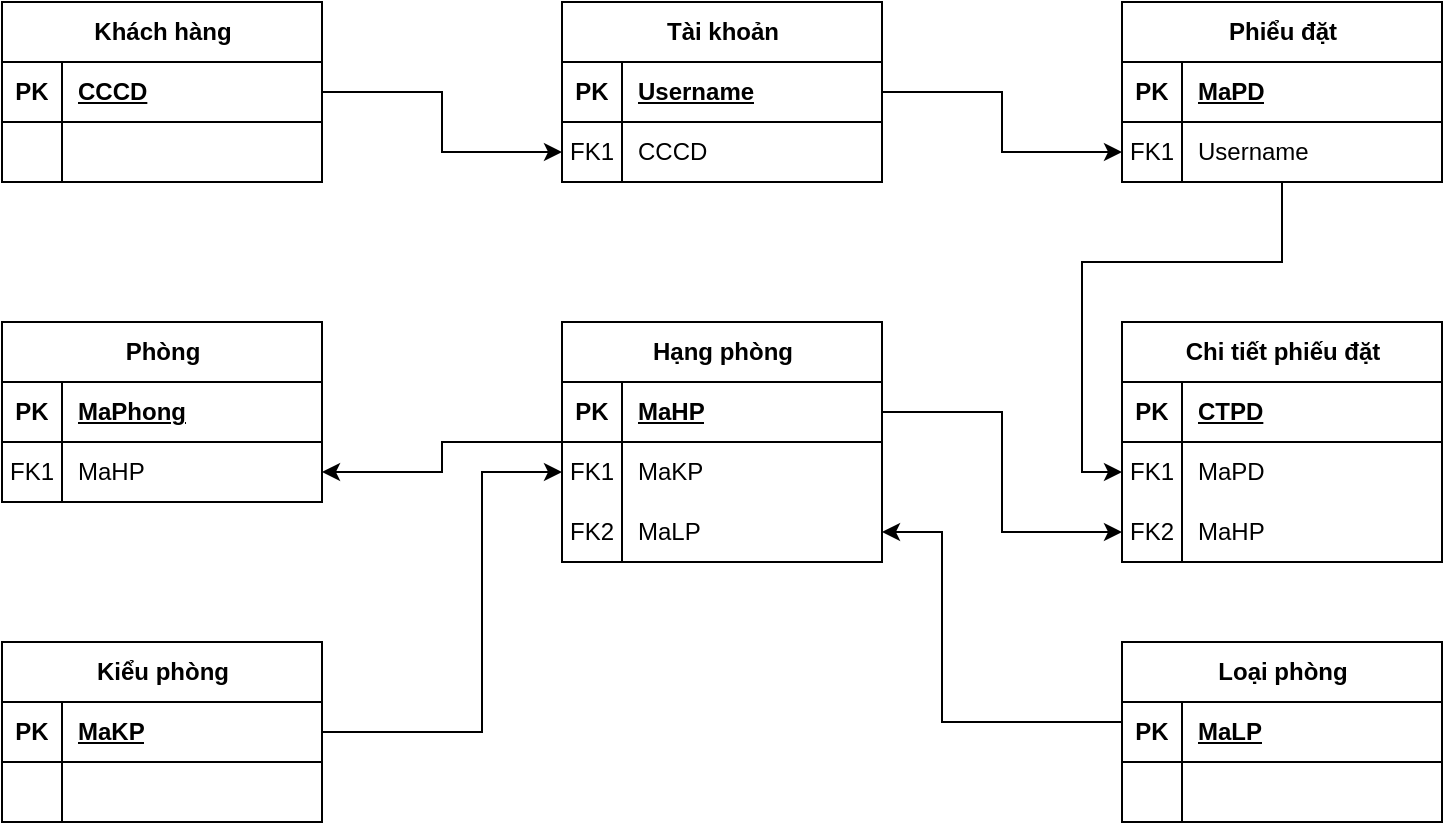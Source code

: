 <mxfile version="22.1.20" type="device">
  <diagram name="Trang-1" id="NfWNjeLHp7OngAIMdXRF">
    <mxGraphModel dx="958" dy="506" grid="1" gridSize="10" guides="1" tooltips="1" connect="1" arrows="1" fold="1" page="1" pageScale="1" pageWidth="1654" pageHeight="1169" math="0" shadow="0">
      <root>
        <mxCell id="0" />
        <mxCell id="1" parent="0" />
        <mxCell id="MEf0BMbUsscNTkf-v2t2-1" value="Khách hàng" style="shape=table;startSize=30;container=1;collapsible=1;childLayout=tableLayout;fixedRows=1;rowLines=0;fontStyle=1;align=center;resizeLast=1;html=1;" vertex="1" parent="1">
          <mxGeometry x="80" y="120" width="160" height="90" as="geometry">
            <mxRectangle x="40" y="40" width="70" height="30" as="alternateBounds" />
          </mxGeometry>
        </mxCell>
        <mxCell id="MEf0BMbUsscNTkf-v2t2-2" value="" style="shape=tableRow;horizontal=0;startSize=0;swimlaneHead=0;swimlaneBody=0;fillColor=none;collapsible=0;dropTarget=0;points=[[0,0.5],[1,0.5]];portConstraint=eastwest;top=0;left=0;right=0;bottom=1;" vertex="1" parent="MEf0BMbUsscNTkf-v2t2-1">
          <mxGeometry y="30" width="160" height="30" as="geometry" />
        </mxCell>
        <mxCell id="MEf0BMbUsscNTkf-v2t2-3" value="PK" style="shape=partialRectangle;connectable=0;fillColor=none;top=0;left=0;bottom=0;right=0;fontStyle=1;overflow=hidden;whiteSpace=wrap;html=1;" vertex="1" parent="MEf0BMbUsscNTkf-v2t2-2">
          <mxGeometry width="30" height="30" as="geometry">
            <mxRectangle width="30" height="30" as="alternateBounds" />
          </mxGeometry>
        </mxCell>
        <mxCell id="MEf0BMbUsscNTkf-v2t2-4" value="CCCD" style="shape=partialRectangle;connectable=0;fillColor=none;top=0;left=0;bottom=0;right=0;align=left;spacingLeft=6;fontStyle=5;overflow=hidden;whiteSpace=wrap;html=1;" vertex="1" parent="MEf0BMbUsscNTkf-v2t2-2">
          <mxGeometry x="30" width="130" height="30" as="geometry">
            <mxRectangle width="130" height="30" as="alternateBounds" />
          </mxGeometry>
        </mxCell>
        <mxCell id="MEf0BMbUsscNTkf-v2t2-11" value="" style="shape=tableRow;horizontal=0;startSize=0;swimlaneHead=0;swimlaneBody=0;fillColor=none;collapsible=0;dropTarget=0;points=[[0,0.5],[1,0.5]];portConstraint=eastwest;top=0;left=0;right=0;bottom=0;" vertex="1" parent="MEf0BMbUsscNTkf-v2t2-1">
          <mxGeometry y="60" width="160" height="30" as="geometry" />
        </mxCell>
        <mxCell id="MEf0BMbUsscNTkf-v2t2-12" value="" style="shape=partialRectangle;connectable=0;fillColor=none;top=0;left=0;bottom=0;right=0;editable=1;overflow=hidden;whiteSpace=wrap;html=1;" vertex="1" parent="MEf0BMbUsscNTkf-v2t2-11">
          <mxGeometry width="30" height="30" as="geometry">
            <mxRectangle width="30" height="30" as="alternateBounds" />
          </mxGeometry>
        </mxCell>
        <mxCell id="MEf0BMbUsscNTkf-v2t2-13" value="" style="shape=partialRectangle;connectable=0;fillColor=none;top=0;left=0;bottom=0;right=0;align=left;spacingLeft=6;overflow=hidden;whiteSpace=wrap;html=1;" vertex="1" parent="MEf0BMbUsscNTkf-v2t2-11">
          <mxGeometry x="30" width="130" height="30" as="geometry">
            <mxRectangle width="130" height="30" as="alternateBounds" />
          </mxGeometry>
        </mxCell>
        <mxCell id="MEf0BMbUsscNTkf-v2t2-133" style="edgeStyle=orthogonalEdgeStyle;rounded=0;orthogonalLoop=1;jettySize=auto;html=1;" edge="1" parent="1" source="MEf0BMbUsscNTkf-v2t2-27" target="MEf0BMbUsscNTkf-v2t2-89">
          <mxGeometry relative="1" as="geometry">
            <Array as="points">
              <mxPoint x="550" y="480" />
              <mxPoint x="550" y="385" />
            </Array>
          </mxGeometry>
        </mxCell>
        <mxCell id="MEf0BMbUsscNTkf-v2t2-27" value="Loại phòng" style="shape=table;startSize=30;container=1;collapsible=1;childLayout=tableLayout;fixedRows=1;rowLines=0;fontStyle=1;align=center;resizeLast=1;html=1;" vertex="1" parent="1">
          <mxGeometry x="640" y="440" width="160" height="90" as="geometry">
            <mxRectangle x="40" y="40" width="70" height="30" as="alternateBounds" />
          </mxGeometry>
        </mxCell>
        <mxCell id="MEf0BMbUsscNTkf-v2t2-28" value="" style="shape=tableRow;horizontal=0;startSize=0;swimlaneHead=0;swimlaneBody=0;fillColor=none;collapsible=0;dropTarget=0;points=[[0,0.5],[1,0.5]];portConstraint=eastwest;top=0;left=0;right=0;bottom=1;" vertex="1" parent="MEf0BMbUsscNTkf-v2t2-27">
          <mxGeometry y="30" width="160" height="30" as="geometry" />
        </mxCell>
        <mxCell id="MEf0BMbUsscNTkf-v2t2-29" value="PK" style="shape=partialRectangle;connectable=0;fillColor=none;top=0;left=0;bottom=0;right=0;fontStyle=1;overflow=hidden;whiteSpace=wrap;html=1;" vertex="1" parent="MEf0BMbUsscNTkf-v2t2-28">
          <mxGeometry width="30" height="30" as="geometry">
            <mxRectangle width="30" height="30" as="alternateBounds" />
          </mxGeometry>
        </mxCell>
        <mxCell id="MEf0BMbUsscNTkf-v2t2-30" value="MaLP" style="shape=partialRectangle;connectable=0;fillColor=none;top=0;left=0;bottom=0;right=0;align=left;spacingLeft=6;fontStyle=5;overflow=hidden;whiteSpace=wrap;html=1;" vertex="1" parent="MEf0BMbUsscNTkf-v2t2-28">
          <mxGeometry x="30" width="130" height="30" as="geometry">
            <mxRectangle width="130" height="30" as="alternateBounds" />
          </mxGeometry>
        </mxCell>
        <mxCell id="MEf0BMbUsscNTkf-v2t2-31" value="" style="shape=tableRow;horizontal=0;startSize=0;swimlaneHead=0;swimlaneBody=0;fillColor=none;collapsible=0;dropTarget=0;points=[[0,0.5],[1,0.5]];portConstraint=eastwest;top=0;left=0;right=0;bottom=0;" vertex="1" parent="MEf0BMbUsscNTkf-v2t2-27">
          <mxGeometry y="60" width="160" height="30" as="geometry" />
        </mxCell>
        <mxCell id="MEf0BMbUsscNTkf-v2t2-32" value="" style="shape=partialRectangle;connectable=0;fillColor=none;top=0;left=0;bottom=0;right=0;editable=1;overflow=hidden;whiteSpace=wrap;html=1;" vertex="1" parent="MEf0BMbUsscNTkf-v2t2-31">
          <mxGeometry width="30" height="30" as="geometry">
            <mxRectangle width="30" height="30" as="alternateBounds" />
          </mxGeometry>
        </mxCell>
        <mxCell id="MEf0BMbUsscNTkf-v2t2-33" value="" style="shape=partialRectangle;connectable=0;fillColor=none;top=0;left=0;bottom=0;right=0;align=left;spacingLeft=6;overflow=hidden;whiteSpace=wrap;html=1;" vertex="1" parent="MEf0BMbUsscNTkf-v2t2-31">
          <mxGeometry x="30" width="130" height="30" as="geometry">
            <mxRectangle width="130" height="30" as="alternateBounds" />
          </mxGeometry>
        </mxCell>
        <mxCell id="MEf0BMbUsscNTkf-v2t2-132" style="edgeStyle=orthogonalEdgeStyle;rounded=0;orthogonalLoop=1;jettySize=auto;html=1;" edge="1" parent="1" source="MEf0BMbUsscNTkf-v2t2-40" target="MEf0BMbUsscNTkf-v2t2-86">
          <mxGeometry relative="1" as="geometry">
            <Array as="points">
              <mxPoint x="320" y="485" />
              <mxPoint x="320" y="355" />
            </Array>
          </mxGeometry>
        </mxCell>
        <mxCell id="MEf0BMbUsscNTkf-v2t2-40" value="Kiểu phòng" style="shape=table;startSize=30;container=1;collapsible=1;childLayout=tableLayout;fixedRows=1;rowLines=0;fontStyle=1;align=center;resizeLast=1;html=1;" vertex="1" parent="1">
          <mxGeometry x="80" y="440" width="160" height="90" as="geometry">
            <mxRectangle x="40" y="40" width="70" height="30" as="alternateBounds" />
          </mxGeometry>
        </mxCell>
        <mxCell id="MEf0BMbUsscNTkf-v2t2-41" value="" style="shape=tableRow;horizontal=0;startSize=0;swimlaneHead=0;swimlaneBody=0;fillColor=none;collapsible=0;dropTarget=0;points=[[0,0.5],[1,0.5]];portConstraint=eastwest;top=0;left=0;right=0;bottom=1;" vertex="1" parent="MEf0BMbUsscNTkf-v2t2-40">
          <mxGeometry y="30" width="160" height="30" as="geometry" />
        </mxCell>
        <mxCell id="MEf0BMbUsscNTkf-v2t2-42" value="PK" style="shape=partialRectangle;connectable=0;fillColor=none;top=0;left=0;bottom=0;right=0;fontStyle=1;overflow=hidden;whiteSpace=wrap;html=1;" vertex="1" parent="MEf0BMbUsscNTkf-v2t2-41">
          <mxGeometry width="30" height="30" as="geometry">
            <mxRectangle width="30" height="30" as="alternateBounds" />
          </mxGeometry>
        </mxCell>
        <mxCell id="MEf0BMbUsscNTkf-v2t2-43" value="MaKP" style="shape=partialRectangle;connectable=0;fillColor=none;top=0;left=0;bottom=0;right=0;align=left;spacingLeft=6;fontStyle=5;overflow=hidden;whiteSpace=wrap;html=1;" vertex="1" parent="MEf0BMbUsscNTkf-v2t2-41">
          <mxGeometry x="30" width="130" height="30" as="geometry">
            <mxRectangle width="130" height="30" as="alternateBounds" />
          </mxGeometry>
        </mxCell>
        <mxCell id="MEf0BMbUsscNTkf-v2t2-44" value="" style="shape=tableRow;horizontal=0;startSize=0;swimlaneHead=0;swimlaneBody=0;fillColor=none;collapsible=0;dropTarget=0;points=[[0,0.5],[1,0.5]];portConstraint=eastwest;top=0;left=0;right=0;bottom=0;" vertex="1" parent="MEf0BMbUsscNTkf-v2t2-40">
          <mxGeometry y="60" width="160" height="30" as="geometry" />
        </mxCell>
        <mxCell id="MEf0BMbUsscNTkf-v2t2-45" value="" style="shape=partialRectangle;connectable=0;fillColor=none;top=0;left=0;bottom=0;right=0;editable=1;overflow=hidden;whiteSpace=wrap;html=1;" vertex="1" parent="MEf0BMbUsscNTkf-v2t2-44">
          <mxGeometry width="30" height="30" as="geometry">
            <mxRectangle width="30" height="30" as="alternateBounds" />
          </mxGeometry>
        </mxCell>
        <mxCell id="MEf0BMbUsscNTkf-v2t2-46" value="" style="shape=partialRectangle;connectable=0;fillColor=none;top=0;left=0;bottom=0;right=0;align=left;spacingLeft=6;overflow=hidden;whiteSpace=wrap;html=1;" vertex="1" parent="MEf0BMbUsscNTkf-v2t2-44">
          <mxGeometry x="30" width="130" height="30" as="geometry">
            <mxRectangle width="130" height="30" as="alternateBounds" />
          </mxGeometry>
        </mxCell>
        <mxCell id="MEf0BMbUsscNTkf-v2t2-53" value="Chi tiết phiếu đặt" style="shape=table;startSize=30;container=1;collapsible=1;childLayout=tableLayout;fixedRows=1;rowLines=0;fontStyle=1;align=center;resizeLast=1;html=1;" vertex="1" parent="1">
          <mxGeometry x="640" y="280" width="160" height="120" as="geometry">
            <mxRectangle x="40" y="40" width="70" height="30" as="alternateBounds" />
          </mxGeometry>
        </mxCell>
        <mxCell id="MEf0BMbUsscNTkf-v2t2-54" value="" style="shape=tableRow;horizontal=0;startSize=0;swimlaneHead=0;swimlaneBody=0;fillColor=none;collapsible=0;dropTarget=0;points=[[0,0.5],[1,0.5]];portConstraint=eastwest;top=0;left=0;right=0;bottom=1;" vertex="1" parent="MEf0BMbUsscNTkf-v2t2-53">
          <mxGeometry y="30" width="160" height="30" as="geometry" />
        </mxCell>
        <mxCell id="MEf0BMbUsscNTkf-v2t2-55" value="PK" style="shape=partialRectangle;connectable=0;fillColor=none;top=0;left=0;bottom=0;right=0;fontStyle=1;overflow=hidden;whiteSpace=wrap;html=1;" vertex="1" parent="MEf0BMbUsscNTkf-v2t2-54">
          <mxGeometry width="30" height="30" as="geometry">
            <mxRectangle width="30" height="30" as="alternateBounds" />
          </mxGeometry>
        </mxCell>
        <mxCell id="MEf0BMbUsscNTkf-v2t2-56" value="CTPD" style="shape=partialRectangle;connectable=0;fillColor=none;top=0;left=0;bottom=0;right=0;align=left;spacingLeft=6;fontStyle=5;overflow=hidden;whiteSpace=wrap;html=1;" vertex="1" parent="MEf0BMbUsscNTkf-v2t2-54">
          <mxGeometry x="30" width="130" height="30" as="geometry">
            <mxRectangle width="130" height="30" as="alternateBounds" />
          </mxGeometry>
        </mxCell>
        <mxCell id="MEf0BMbUsscNTkf-v2t2-57" value="" style="shape=tableRow;horizontal=0;startSize=0;swimlaneHead=0;swimlaneBody=0;fillColor=none;collapsible=0;dropTarget=0;points=[[0,0.5],[1,0.5]];portConstraint=eastwest;top=0;left=0;right=0;bottom=0;" vertex="1" parent="MEf0BMbUsscNTkf-v2t2-53">
          <mxGeometry y="60" width="160" height="30" as="geometry" />
        </mxCell>
        <mxCell id="MEf0BMbUsscNTkf-v2t2-58" value="FK1" style="shape=partialRectangle;connectable=0;fillColor=none;top=0;left=0;bottom=0;right=0;editable=1;overflow=hidden;whiteSpace=wrap;html=1;" vertex="1" parent="MEf0BMbUsscNTkf-v2t2-57">
          <mxGeometry width="30" height="30" as="geometry">
            <mxRectangle width="30" height="30" as="alternateBounds" />
          </mxGeometry>
        </mxCell>
        <mxCell id="MEf0BMbUsscNTkf-v2t2-59" value="MaPD" style="shape=partialRectangle;connectable=0;fillColor=none;top=0;left=0;bottom=0;right=0;align=left;spacingLeft=6;overflow=hidden;whiteSpace=wrap;html=1;" vertex="1" parent="MEf0BMbUsscNTkf-v2t2-57">
          <mxGeometry x="30" width="130" height="30" as="geometry">
            <mxRectangle width="130" height="30" as="alternateBounds" />
          </mxGeometry>
        </mxCell>
        <mxCell id="MEf0BMbUsscNTkf-v2t2-60" value="" style="shape=tableRow;horizontal=0;startSize=0;swimlaneHead=0;swimlaneBody=0;fillColor=none;collapsible=0;dropTarget=0;points=[[0,0.5],[1,0.5]];portConstraint=eastwest;top=0;left=0;right=0;bottom=0;" vertex="1" parent="MEf0BMbUsscNTkf-v2t2-53">
          <mxGeometry y="90" width="160" height="30" as="geometry" />
        </mxCell>
        <mxCell id="MEf0BMbUsscNTkf-v2t2-61" value="FK2" style="shape=partialRectangle;connectable=0;fillColor=none;top=0;left=0;bottom=0;right=0;editable=1;overflow=hidden;whiteSpace=wrap;html=1;" vertex="1" parent="MEf0BMbUsscNTkf-v2t2-60">
          <mxGeometry width="30" height="30" as="geometry">
            <mxRectangle width="30" height="30" as="alternateBounds" />
          </mxGeometry>
        </mxCell>
        <mxCell id="MEf0BMbUsscNTkf-v2t2-62" value="MaHP" style="shape=partialRectangle;connectable=0;fillColor=none;top=0;left=0;bottom=0;right=0;align=left;spacingLeft=6;overflow=hidden;whiteSpace=wrap;html=1;" vertex="1" parent="MEf0BMbUsscNTkf-v2t2-60">
          <mxGeometry x="30" width="130" height="30" as="geometry">
            <mxRectangle width="130" height="30" as="alternateBounds" />
          </mxGeometry>
        </mxCell>
        <mxCell id="MEf0BMbUsscNTkf-v2t2-66" value="Phòng" style="shape=table;startSize=30;container=1;collapsible=1;childLayout=tableLayout;fixedRows=1;rowLines=0;fontStyle=1;align=center;resizeLast=1;html=1;" vertex="1" parent="1">
          <mxGeometry x="80" y="280" width="160" height="90" as="geometry">
            <mxRectangle x="40" y="40" width="70" height="30" as="alternateBounds" />
          </mxGeometry>
        </mxCell>
        <mxCell id="MEf0BMbUsscNTkf-v2t2-67" value="" style="shape=tableRow;horizontal=0;startSize=0;swimlaneHead=0;swimlaneBody=0;fillColor=none;collapsible=0;dropTarget=0;points=[[0,0.5],[1,0.5]];portConstraint=eastwest;top=0;left=0;right=0;bottom=1;" vertex="1" parent="MEf0BMbUsscNTkf-v2t2-66">
          <mxGeometry y="30" width="160" height="30" as="geometry" />
        </mxCell>
        <mxCell id="MEf0BMbUsscNTkf-v2t2-68" value="PK" style="shape=partialRectangle;connectable=0;fillColor=none;top=0;left=0;bottom=0;right=0;fontStyle=1;overflow=hidden;whiteSpace=wrap;html=1;" vertex="1" parent="MEf0BMbUsscNTkf-v2t2-67">
          <mxGeometry width="30" height="30" as="geometry">
            <mxRectangle width="30" height="30" as="alternateBounds" />
          </mxGeometry>
        </mxCell>
        <mxCell id="MEf0BMbUsscNTkf-v2t2-69" value="MaPhong" style="shape=partialRectangle;connectable=0;fillColor=none;top=0;left=0;bottom=0;right=0;align=left;spacingLeft=6;fontStyle=5;overflow=hidden;whiteSpace=wrap;html=1;" vertex="1" parent="MEf0BMbUsscNTkf-v2t2-67">
          <mxGeometry x="30" width="130" height="30" as="geometry">
            <mxRectangle width="130" height="30" as="alternateBounds" />
          </mxGeometry>
        </mxCell>
        <mxCell id="MEf0BMbUsscNTkf-v2t2-76" value="" style="shape=tableRow;horizontal=0;startSize=0;swimlaneHead=0;swimlaneBody=0;fillColor=none;collapsible=0;dropTarget=0;points=[[0,0.5],[1,0.5]];portConstraint=eastwest;top=0;left=0;right=0;bottom=0;" vertex="1" parent="MEf0BMbUsscNTkf-v2t2-66">
          <mxGeometry y="60" width="160" height="30" as="geometry" />
        </mxCell>
        <mxCell id="MEf0BMbUsscNTkf-v2t2-77" value="FK1" style="shape=partialRectangle;connectable=0;fillColor=none;top=0;left=0;bottom=0;right=0;editable=1;overflow=hidden;whiteSpace=wrap;html=1;" vertex="1" parent="MEf0BMbUsscNTkf-v2t2-76">
          <mxGeometry width="30" height="30" as="geometry">
            <mxRectangle width="30" height="30" as="alternateBounds" />
          </mxGeometry>
        </mxCell>
        <mxCell id="MEf0BMbUsscNTkf-v2t2-78" value="MaHP" style="shape=partialRectangle;connectable=0;fillColor=none;top=0;left=0;bottom=0;right=0;align=left;spacingLeft=6;overflow=hidden;whiteSpace=wrap;html=1;" vertex="1" parent="MEf0BMbUsscNTkf-v2t2-76">
          <mxGeometry x="30" width="130" height="30" as="geometry">
            <mxRectangle width="130" height="30" as="alternateBounds" />
          </mxGeometry>
        </mxCell>
        <mxCell id="MEf0BMbUsscNTkf-v2t2-134" style="edgeStyle=orthogonalEdgeStyle;rounded=0;orthogonalLoop=1;jettySize=auto;html=1;" edge="1" parent="1" source="MEf0BMbUsscNTkf-v2t2-79" target="MEf0BMbUsscNTkf-v2t2-76">
          <mxGeometry relative="1" as="geometry" />
        </mxCell>
        <mxCell id="MEf0BMbUsscNTkf-v2t2-79" value="Hạng phòng" style="shape=table;startSize=30;container=1;collapsible=1;childLayout=tableLayout;fixedRows=1;rowLines=0;fontStyle=1;align=center;resizeLast=1;html=1;" vertex="1" parent="1">
          <mxGeometry x="360" y="280" width="160" height="120" as="geometry">
            <mxRectangle x="40" y="40" width="70" height="30" as="alternateBounds" />
          </mxGeometry>
        </mxCell>
        <mxCell id="MEf0BMbUsscNTkf-v2t2-80" value="" style="shape=tableRow;horizontal=0;startSize=0;swimlaneHead=0;swimlaneBody=0;fillColor=none;collapsible=0;dropTarget=0;points=[[0,0.5],[1,0.5]];portConstraint=eastwest;top=0;left=0;right=0;bottom=1;" vertex="1" parent="MEf0BMbUsscNTkf-v2t2-79">
          <mxGeometry y="30" width="160" height="30" as="geometry" />
        </mxCell>
        <mxCell id="MEf0BMbUsscNTkf-v2t2-81" value="PK" style="shape=partialRectangle;connectable=0;fillColor=none;top=0;left=0;bottom=0;right=0;fontStyle=1;overflow=hidden;whiteSpace=wrap;html=1;" vertex="1" parent="MEf0BMbUsscNTkf-v2t2-80">
          <mxGeometry width="30" height="30" as="geometry">
            <mxRectangle width="30" height="30" as="alternateBounds" />
          </mxGeometry>
        </mxCell>
        <mxCell id="MEf0BMbUsscNTkf-v2t2-82" value="MaHP" style="shape=partialRectangle;connectable=0;fillColor=none;top=0;left=0;bottom=0;right=0;align=left;spacingLeft=6;fontStyle=5;overflow=hidden;whiteSpace=wrap;html=1;" vertex="1" parent="MEf0BMbUsscNTkf-v2t2-80">
          <mxGeometry x="30" width="130" height="30" as="geometry">
            <mxRectangle width="130" height="30" as="alternateBounds" />
          </mxGeometry>
        </mxCell>
        <mxCell id="MEf0BMbUsscNTkf-v2t2-86" value="" style="shape=tableRow;horizontal=0;startSize=0;swimlaneHead=0;swimlaneBody=0;fillColor=none;collapsible=0;dropTarget=0;points=[[0,0.5],[1,0.5]];portConstraint=eastwest;top=0;left=0;right=0;bottom=0;" vertex="1" parent="MEf0BMbUsscNTkf-v2t2-79">
          <mxGeometry y="60" width="160" height="30" as="geometry" />
        </mxCell>
        <mxCell id="MEf0BMbUsscNTkf-v2t2-87" value="FK1" style="shape=partialRectangle;connectable=0;fillColor=none;top=0;left=0;bottom=0;right=0;editable=1;overflow=hidden;whiteSpace=wrap;html=1;" vertex="1" parent="MEf0BMbUsscNTkf-v2t2-86">
          <mxGeometry width="30" height="30" as="geometry">
            <mxRectangle width="30" height="30" as="alternateBounds" />
          </mxGeometry>
        </mxCell>
        <mxCell id="MEf0BMbUsscNTkf-v2t2-88" value="MaKP" style="shape=partialRectangle;connectable=0;fillColor=none;top=0;left=0;bottom=0;right=0;align=left;spacingLeft=6;overflow=hidden;whiteSpace=wrap;html=1;" vertex="1" parent="MEf0BMbUsscNTkf-v2t2-86">
          <mxGeometry x="30" width="130" height="30" as="geometry">
            <mxRectangle width="130" height="30" as="alternateBounds" />
          </mxGeometry>
        </mxCell>
        <mxCell id="MEf0BMbUsscNTkf-v2t2-89" value="" style="shape=tableRow;horizontal=0;startSize=0;swimlaneHead=0;swimlaneBody=0;fillColor=none;collapsible=0;dropTarget=0;points=[[0,0.5],[1,0.5]];portConstraint=eastwest;top=0;left=0;right=0;bottom=0;" vertex="1" parent="MEf0BMbUsscNTkf-v2t2-79">
          <mxGeometry y="90" width="160" height="30" as="geometry" />
        </mxCell>
        <mxCell id="MEf0BMbUsscNTkf-v2t2-90" value="FK2" style="shape=partialRectangle;connectable=0;fillColor=none;top=0;left=0;bottom=0;right=0;editable=1;overflow=hidden;whiteSpace=wrap;html=1;" vertex="1" parent="MEf0BMbUsscNTkf-v2t2-89">
          <mxGeometry width="30" height="30" as="geometry">
            <mxRectangle width="30" height="30" as="alternateBounds" />
          </mxGeometry>
        </mxCell>
        <mxCell id="MEf0BMbUsscNTkf-v2t2-91" value="MaLP" style="shape=partialRectangle;connectable=0;fillColor=none;top=0;left=0;bottom=0;right=0;align=left;spacingLeft=6;overflow=hidden;whiteSpace=wrap;html=1;" vertex="1" parent="MEf0BMbUsscNTkf-v2t2-89">
          <mxGeometry x="30" width="130" height="30" as="geometry">
            <mxRectangle width="130" height="30" as="alternateBounds" />
          </mxGeometry>
        </mxCell>
        <mxCell id="MEf0BMbUsscNTkf-v2t2-203" style="edgeStyle=orthogonalEdgeStyle;rounded=0;orthogonalLoop=1;jettySize=auto;html=1;" edge="1" parent="1" source="MEf0BMbUsscNTkf-v2t2-92" target="MEf0BMbUsscNTkf-v2t2-57">
          <mxGeometry relative="1" as="geometry">
            <Array as="points">
              <mxPoint x="720" y="250" />
              <mxPoint x="620" y="250" />
              <mxPoint x="620" y="355" />
            </Array>
          </mxGeometry>
        </mxCell>
        <mxCell id="MEf0BMbUsscNTkf-v2t2-92" value="Phiểu đặt" style="shape=table;startSize=30;container=1;collapsible=1;childLayout=tableLayout;fixedRows=1;rowLines=0;fontStyle=1;align=center;resizeLast=1;html=1;" vertex="1" parent="1">
          <mxGeometry x="640" y="120" width="160" height="90" as="geometry">
            <mxRectangle x="40" y="40" width="70" height="30" as="alternateBounds" />
          </mxGeometry>
        </mxCell>
        <mxCell id="MEf0BMbUsscNTkf-v2t2-93" value="" style="shape=tableRow;horizontal=0;startSize=0;swimlaneHead=0;swimlaneBody=0;fillColor=none;collapsible=0;dropTarget=0;points=[[0,0.5],[1,0.5]];portConstraint=eastwest;top=0;left=0;right=0;bottom=1;" vertex="1" parent="MEf0BMbUsscNTkf-v2t2-92">
          <mxGeometry y="30" width="160" height="30" as="geometry" />
        </mxCell>
        <mxCell id="MEf0BMbUsscNTkf-v2t2-94" value="PK" style="shape=partialRectangle;connectable=0;fillColor=none;top=0;left=0;bottom=0;right=0;fontStyle=1;overflow=hidden;whiteSpace=wrap;html=1;" vertex="1" parent="MEf0BMbUsscNTkf-v2t2-93">
          <mxGeometry width="30" height="30" as="geometry">
            <mxRectangle width="30" height="30" as="alternateBounds" />
          </mxGeometry>
        </mxCell>
        <mxCell id="MEf0BMbUsscNTkf-v2t2-95" value="MaPD" style="shape=partialRectangle;connectable=0;fillColor=none;top=0;left=0;bottom=0;right=0;align=left;spacingLeft=6;fontStyle=5;overflow=hidden;whiteSpace=wrap;html=1;" vertex="1" parent="MEf0BMbUsscNTkf-v2t2-93">
          <mxGeometry x="30" width="130" height="30" as="geometry">
            <mxRectangle width="130" height="30" as="alternateBounds" />
          </mxGeometry>
        </mxCell>
        <mxCell id="MEf0BMbUsscNTkf-v2t2-96" value="" style="shape=tableRow;horizontal=0;startSize=0;swimlaneHead=0;swimlaneBody=0;fillColor=none;collapsible=0;dropTarget=0;points=[[0,0.5],[1,0.5]];portConstraint=eastwest;top=0;left=0;right=0;bottom=0;" vertex="1" parent="MEf0BMbUsscNTkf-v2t2-92">
          <mxGeometry y="60" width="160" height="30" as="geometry" />
        </mxCell>
        <mxCell id="MEf0BMbUsscNTkf-v2t2-97" value="FK1" style="shape=partialRectangle;connectable=0;fillColor=none;top=0;left=0;bottom=0;right=0;editable=1;overflow=hidden;whiteSpace=wrap;html=1;" vertex="1" parent="MEf0BMbUsscNTkf-v2t2-96">
          <mxGeometry width="30" height="30" as="geometry">
            <mxRectangle width="30" height="30" as="alternateBounds" />
          </mxGeometry>
        </mxCell>
        <mxCell id="MEf0BMbUsscNTkf-v2t2-98" value="Username" style="shape=partialRectangle;connectable=0;fillColor=none;top=0;left=0;bottom=0;right=0;align=left;spacingLeft=6;overflow=hidden;whiteSpace=wrap;html=1;" vertex="1" parent="MEf0BMbUsscNTkf-v2t2-96">
          <mxGeometry x="30" width="130" height="30" as="geometry">
            <mxRectangle width="130" height="30" as="alternateBounds" />
          </mxGeometry>
        </mxCell>
        <mxCell id="MEf0BMbUsscNTkf-v2t2-105" value="Tài khoản" style="shape=table;startSize=30;container=1;collapsible=1;childLayout=tableLayout;fixedRows=1;rowLines=0;fontStyle=1;align=center;resizeLast=1;html=1;" vertex="1" parent="1">
          <mxGeometry x="360" y="120" width="160" height="90" as="geometry">
            <mxRectangle x="40" y="40" width="70" height="30" as="alternateBounds" />
          </mxGeometry>
        </mxCell>
        <mxCell id="MEf0BMbUsscNTkf-v2t2-106" value="" style="shape=tableRow;horizontal=0;startSize=0;swimlaneHead=0;swimlaneBody=0;fillColor=none;collapsible=0;dropTarget=0;points=[[0,0.5],[1,0.5]];portConstraint=eastwest;top=0;left=0;right=0;bottom=1;" vertex="1" parent="MEf0BMbUsscNTkf-v2t2-105">
          <mxGeometry y="30" width="160" height="30" as="geometry" />
        </mxCell>
        <mxCell id="MEf0BMbUsscNTkf-v2t2-107" value="PK" style="shape=partialRectangle;connectable=0;fillColor=none;top=0;left=0;bottom=0;right=0;fontStyle=1;overflow=hidden;whiteSpace=wrap;html=1;" vertex="1" parent="MEf0BMbUsscNTkf-v2t2-106">
          <mxGeometry width="30" height="30" as="geometry">
            <mxRectangle width="30" height="30" as="alternateBounds" />
          </mxGeometry>
        </mxCell>
        <mxCell id="MEf0BMbUsscNTkf-v2t2-108" value="Username" style="shape=partialRectangle;connectable=0;fillColor=none;top=0;left=0;bottom=0;right=0;align=left;spacingLeft=6;fontStyle=5;overflow=hidden;whiteSpace=wrap;html=1;" vertex="1" parent="MEf0BMbUsscNTkf-v2t2-106">
          <mxGeometry x="30" width="130" height="30" as="geometry">
            <mxRectangle width="130" height="30" as="alternateBounds" />
          </mxGeometry>
        </mxCell>
        <mxCell id="MEf0BMbUsscNTkf-v2t2-109" value="" style="shape=tableRow;horizontal=0;startSize=0;swimlaneHead=0;swimlaneBody=0;fillColor=none;collapsible=0;dropTarget=0;points=[[0,0.5],[1,0.5]];portConstraint=eastwest;top=0;left=0;right=0;bottom=0;" vertex="1" parent="MEf0BMbUsscNTkf-v2t2-105">
          <mxGeometry y="60" width="160" height="30" as="geometry" />
        </mxCell>
        <mxCell id="MEf0BMbUsscNTkf-v2t2-110" value="FK1" style="shape=partialRectangle;connectable=0;fillColor=none;top=0;left=0;bottom=0;right=0;editable=1;overflow=hidden;whiteSpace=wrap;html=1;" vertex="1" parent="MEf0BMbUsscNTkf-v2t2-109">
          <mxGeometry width="30" height="30" as="geometry">
            <mxRectangle width="30" height="30" as="alternateBounds" />
          </mxGeometry>
        </mxCell>
        <mxCell id="MEf0BMbUsscNTkf-v2t2-111" value="CCCD" style="shape=partialRectangle;connectable=0;fillColor=none;top=0;left=0;bottom=0;right=0;align=left;spacingLeft=6;overflow=hidden;whiteSpace=wrap;html=1;" vertex="1" parent="MEf0BMbUsscNTkf-v2t2-109">
          <mxGeometry x="30" width="130" height="30" as="geometry">
            <mxRectangle width="130" height="30" as="alternateBounds" />
          </mxGeometry>
        </mxCell>
        <mxCell id="MEf0BMbUsscNTkf-v2t2-166" style="edgeStyle=orthogonalEdgeStyle;rounded=0;orthogonalLoop=1;jettySize=auto;html=1;entryX=0;entryY=0.5;entryDx=0;entryDy=0;" edge="1" parent="1" source="MEf0BMbUsscNTkf-v2t2-2" target="MEf0BMbUsscNTkf-v2t2-109">
          <mxGeometry relative="1" as="geometry" />
        </mxCell>
        <mxCell id="MEf0BMbUsscNTkf-v2t2-167" style="edgeStyle=orthogonalEdgeStyle;rounded=0;orthogonalLoop=1;jettySize=auto;html=1;" edge="1" parent="1" source="MEf0BMbUsscNTkf-v2t2-106" target="MEf0BMbUsscNTkf-v2t2-96">
          <mxGeometry relative="1" as="geometry" />
        </mxCell>
        <mxCell id="MEf0BMbUsscNTkf-v2t2-201" style="edgeStyle=orthogonalEdgeStyle;rounded=0;orthogonalLoop=1;jettySize=auto;html=1;entryX=0;entryY=0.5;entryDx=0;entryDy=0;" edge="1" parent="1" source="MEf0BMbUsscNTkf-v2t2-80" target="MEf0BMbUsscNTkf-v2t2-60">
          <mxGeometry relative="1" as="geometry" />
        </mxCell>
      </root>
    </mxGraphModel>
  </diagram>
</mxfile>
